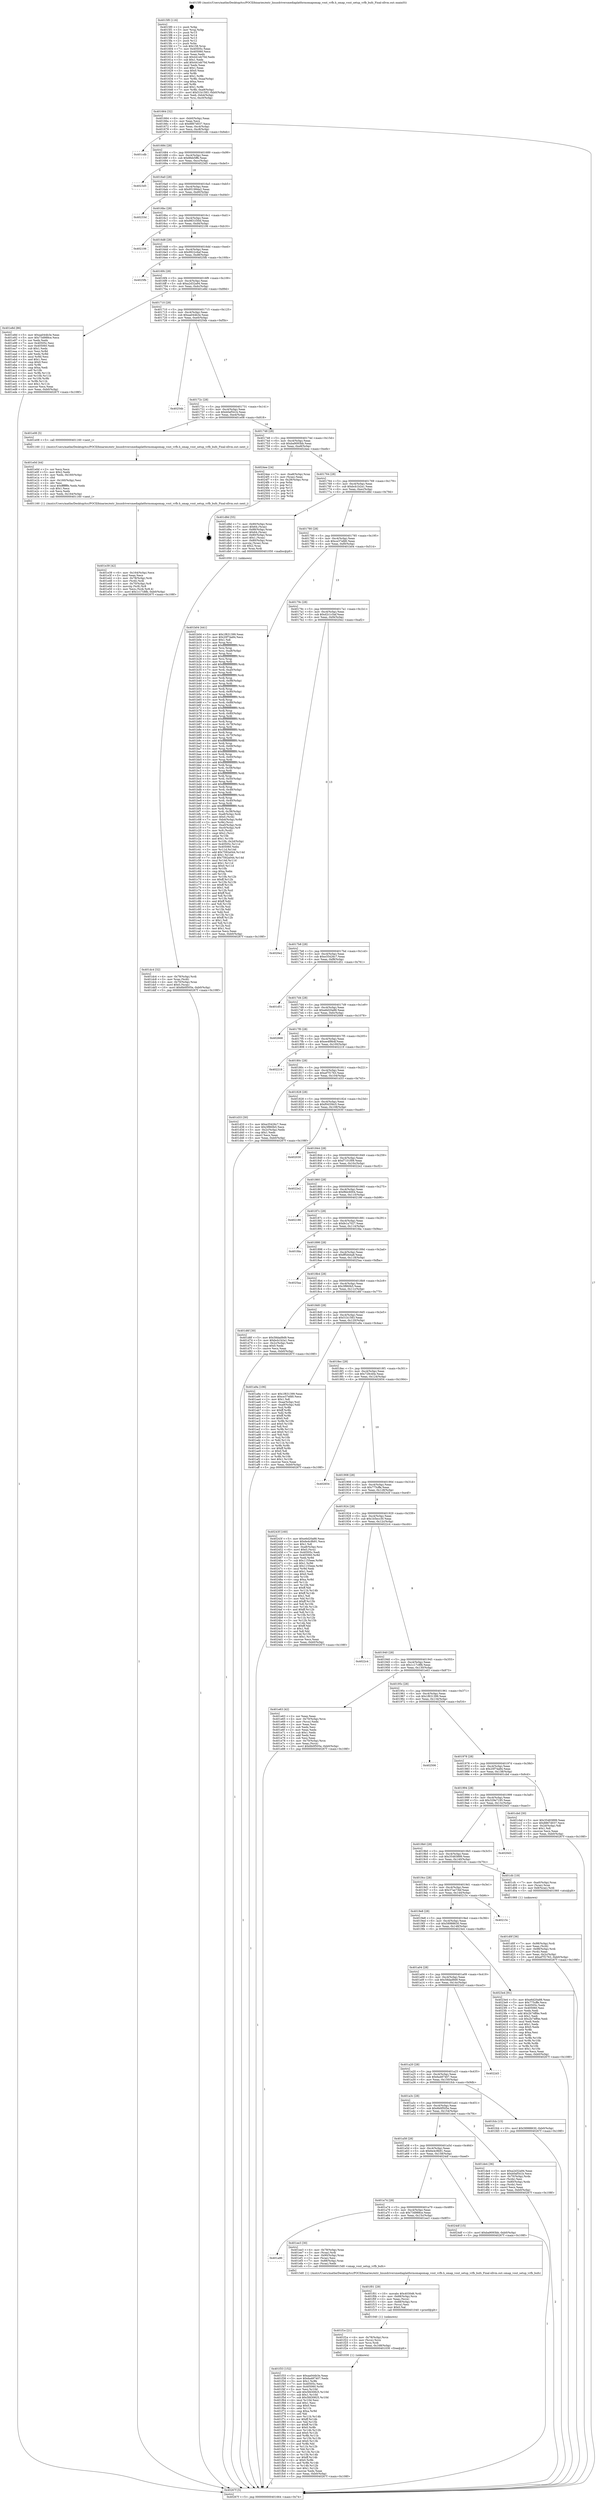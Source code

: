 digraph "0x4015f0" {
  label = "0x4015f0 (/mnt/c/Users/mathe/Desktop/tcc/POCII/binaries/extr_linuxdriversmediaplatformomapomap_vout_vrfb.h_omap_vout_setup_vrfb_bufs_Final-ollvm.out::main(0))"
  labelloc = "t"
  node[shape=record]

  Entry [label="",width=0.3,height=0.3,shape=circle,fillcolor=black,style=filled]
  "0x401664" [label="{
     0x401664 [32]\l
     | [instrs]\l
     &nbsp;&nbsp;0x401664 \<+6\>: mov -0xb0(%rbp),%eax\l
     &nbsp;&nbsp;0x40166a \<+2\>: mov %eax,%ecx\l
     &nbsp;&nbsp;0x40166c \<+6\>: sub $0x8867d037,%ecx\l
     &nbsp;&nbsp;0x401672 \<+6\>: mov %eax,-0xc4(%rbp)\l
     &nbsp;&nbsp;0x401678 \<+6\>: mov %ecx,-0xc8(%rbp)\l
     &nbsp;&nbsp;0x40167e \<+6\>: je 0000000000401cdb \<main+0x6eb\>\l
  }"]
  "0x401cdb" [label="{
     0x401cdb\l
  }", style=dashed]
  "0x401684" [label="{
     0x401684 [28]\l
     | [instrs]\l
     &nbsp;&nbsp;0x401684 \<+5\>: jmp 0000000000401689 \<main+0x99\>\l
     &nbsp;&nbsp;0x401689 \<+6\>: mov -0xc4(%rbp),%eax\l
     &nbsp;&nbsp;0x40168f \<+5\>: sub $0x8feb5ffb,%eax\l
     &nbsp;&nbsp;0x401694 \<+6\>: mov %eax,-0xcc(%rbp)\l
     &nbsp;&nbsp;0x40169a \<+6\>: je 00000000004023d5 \<main+0xde5\>\l
  }"]
  Exit [label="",width=0.3,height=0.3,shape=circle,fillcolor=black,style=filled,peripheries=2]
  "0x4023d5" [label="{
     0x4023d5\l
  }", style=dashed]
  "0x4016a0" [label="{
     0x4016a0 [28]\l
     | [instrs]\l
     &nbsp;&nbsp;0x4016a0 \<+5\>: jmp 00000000004016a5 \<main+0xb5\>\l
     &nbsp;&nbsp;0x4016a5 \<+6\>: mov -0xc4(%rbp),%eax\l
     &nbsp;&nbsp;0x4016ab \<+5\>: sub $0x951994a2,%eax\l
     &nbsp;&nbsp;0x4016b0 \<+6\>: mov %eax,-0xd0(%rbp)\l
     &nbsp;&nbsp;0x4016b6 \<+6\>: je 000000000040233d \<main+0xd4d\>\l
  }"]
  "0x401f33" [label="{
     0x401f33 [152]\l
     | [instrs]\l
     &nbsp;&nbsp;0x401f33 \<+5\>: mov $0xaa044b3e,%eax\l
     &nbsp;&nbsp;0x401f38 \<+5\>: mov $0x6a487407,%edx\l
     &nbsp;&nbsp;0x401f3d \<+3\>: mov $0x1,%r8b\l
     &nbsp;&nbsp;0x401f40 \<+7\>: mov 0x40505c,%esi\l
     &nbsp;&nbsp;0x401f47 \<+8\>: mov 0x405060,%r9d\l
     &nbsp;&nbsp;0x401f4f \<+3\>: mov %esi,%r10d\l
     &nbsp;&nbsp;0x401f52 \<+7\>: add $0x5fd30825,%r10d\l
     &nbsp;&nbsp;0x401f59 \<+4\>: sub $0x1,%r10d\l
     &nbsp;&nbsp;0x401f5d \<+7\>: sub $0x5fd30825,%r10d\l
     &nbsp;&nbsp;0x401f64 \<+4\>: imul %r10d,%esi\l
     &nbsp;&nbsp;0x401f68 \<+3\>: and $0x1,%esi\l
     &nbsp;&nbsp;0x401f6b \<+3\>: cmp $0x0,%esi\l
     &nbsp;&nbsp;0x401f6e \<+4\>: sete %r11b\l
     &nbsp;&nbsp;0x401f72 \<+4\>: cmp $0xa,%r9d\l
     &nbsp;&nbsp;0x401f76 \<+3\>: setl %bl\l
     &nbsp;&nbsp;0x401f79 \<+3\>: mov %r11b,%r14b\l
     &nbsp;&nbsp;0x401f7c \<+4\>: xor $0xff,%r14b\l
     &nbsp;&nbsp;0x401f80 \<+3\>: mov %bl,%r15b\l
     &nbsp;&nbsp;0x401f83 \<+4\>: xor $0xff,%r15b\l
     &nbsp;&nbsp;0x401f87 \<+4\>: xor $0x0,%r8b\l
     &nbsp;&nbsp;0x401f8b \<+3\>: mov %r14b,%r12b\l
     &nbsp;&nbsp;0x401f8e \<+4\>: and $0x0,%r12b\l
     &nbsp;&nbsp;0x401f92 \<+3\>: and %r8b,%r11b\l
     &nbsp;&nbsp;0x401f95 \<+3\>: mov %r15b,%r13b\l
     &nbsp;&nbsp;0x401f98 \<+4\>: and $0x0,%r13b\l
     &nbsp;&nbsp;0x401f9c \<+3\>: and %r8b,%bl\l
     &nbsp;&nbsp;0x401f9f \<+3\>: or %r11b,%r12b\l
     &nbsp;&nbsp;0x401fa2 \<+3\>: or %bl,%r13b\l
     &nbsp;&nbsp;0x401fa5 \<+3\>: xor %r13b,%r12b\l
     &nbsp;&nbsp;0x401fa8 \<+3\>: or %r15b,%r14b\l
     &nbsp;&nbsp;0x401fab \<+4\>: xor $0xff,%r14b\l
     &nbsp;&nbsp;0x401faf \<+4\>: or $0x0,%r8b\l
     &nbsp;&nbsp;0x401fb3 \<+3\>: and %r8b,%r14b\l
     &nbsp;&nbsp;0x401fb6 \<+3\>: or %r14b,%r12b\l
     &nbsp;&nbsp;0x401fb9 \<+4\>: test $0x1,%r12b\l
     &nbsp;&nbsp;0x401fbd \<+3\>: cmovne %edx,%eax\l
     &nbsp;&nbsp;0x401fc0 \<+6\>: mov %eax,-0xb0(%rbp)\l
     &nbsp;&nbsp;0x401fc6 \<+5\>: jmp 000000000040267f \<main+0x108f\>\l
  }"]
  "0x40233d" [label="{
     0x40233d\l
  }", style=dashed]
  "0x4016bc" [label="{
     0x4016bc [28]\l
     | [instrs]\l
     &nbsp;&nbsp;0x4016bc \<+5\>: jmp 00000000004016c1 \<main+0xd1\>\l
     &nbsp;&nbsp;0x4016c1 \<+6\>: mov -0xc4(%rbp),%eax\l
     &nbsp;&nbsp;0x4016c7 \<+5\>: sub $0x9831f30d,%eax\l
     &nbsp;&nbsp;0x4016cc \<+6\>: mov %eax,-0xd4(%rbp)\l
     &nbsp;&nbsp;0x4016d2 \<+6\>: je 0000000000402106 \<main+0xb16\>\l
  }"]
  "0x401f1e" [label="{
     0x401f1e [21]\l
     | [instrs]\l
     &nbsp;&nbsp;0x401f1e \<+4\>: mov -0x78(%rbp),%rcx\l
     &nbsp;&nbsp;0x401f22 \<+3\>: mov (%rcx),%rcx\l
     &nbsp;&nbsp;0x401f25 \<+3\>: mov %rcx,%rdi\l
     &nbsp;&nbsp;0x401f28 \<+6\>: mov %eax,-0x168(%rbp)\l
     &nbsp;&nbsp;0x401f2e \<+5\>: call 0000000000401030 \<free@plt\>\l
     | [calls]\l
     &nbsp;&nbsp;0x401030 \{1\} (unknown)\l
  }"]
  "0x402106" [label="{
     0x402106\l
  }", style=dashed]
  "0x4016d8" [label="{
     0x4016d8 [28]\l
     | [instrs]\l
     &nbsp;&nbsp;0x4016d8 \<+5\>: jmp 00000000004016dd \<main+0xed\>\l
     &nbsp;&nbsp;0x4016dd \<+6\>: mov -0xc4(%rbp),%eax\l
     &nbsp;&nbsp;0x4016e3 \<+5\>: sub $0x9922c6af,%eax\l
     &nbsp;&nbsp;0x4016e8 \<+6\>: mov %eax,-0xd8(%rbp)\l
     &nbsp;&nbsp;0x4016ee \<+6\>: je 00000000004025fb \<main+0x100b\>\l
  }"]
  "0x401f01" [label="{
     0x401f01 [29]\l
     | [instrs]\l
     &nbsp;&nbsp;0x401f01 \<+10\>: movabs $0x4030d6,%rdi\l
     &nbsp;&nbsp;0x401f0b \<+4\>: mov -0x68(%rbp),%rcx\l
     &nbsp;&nbsp;0x401f0f \<+2\>: mov %eax,(%rcx)\l
     &nbsp;&nbsp;0x401f11 \<+4\>: mov -0x68(%rbp),%rcx\l
     &nbsp;&nbsp;0x401f15 \<+2\>: mov (%rcx),%esi\l
     &nbsp;&nbsp;0x401f17 \<+2\>: mov $0x0,%al\l
     &nbsp;&nbsp;0x401f19 \<+5\>: call 0000000000401040 \<printf@plt\>\l
     | [calls]\l
     &nbsp;&nbsp;0x401040 \{1\} (unknown)\l
  }"]
  "0x4025fb" [label="{
     0x4025fb\l
  }", style=dashed]
  "0x4016f4" [label="{
     0x4016f4 [28]\l
     | [instrs]\l
     &nbsp;&nbsp;0x4016f4 \<+5\>: jmp 00000000004016f9 \<main+0x109\>\l
     &nbsp;&nbsp;0x4016f9 \<+6\>: mov -0xc4(%rbp),%eax\l
     &nbsp;&nbsp;0x4016ff \<+5\>: sub $0xa2d32a94,%eax\l
     &nbsp;&nbsp;0x401704 \<+6\>: mov %eax,-0xdc(%rbp)\l
     &nbsp;&nbsp;0x40170a \<+6\>: je 0000000000401e8d \<main+0x89d\>\l
  }"]
  "0x401a90" [label="{
     0x401a90\l
  }", style=dashed]
  "0x401e8d" [label="{
     0x401e8d [86]\l
     | [instrs]\l
     &nbsp;&nbsp;0x401e8d \<+5\>: mov $0xaa044b3e,%eax\l
     &nbsp;&nbsp;0x401e92 \<+5\>: mov $0x73d988ce,%ecx\l
     &nbsp;&nbsp;0x401e97 \<+2\>: xor %edx,%edx\l
     &nbsp;&nbsp;0x401e99 \<+7\>: mov 0x40505c,%esi\l
     &nbsp;&nbsp;0x401ea0 \<+7\>: mov 0x405060,%edi\l
     &nbsp;&nbsp;0x401ea7 \<+3\>: sub $0x1,%edx\l
     &nbsp;&nbsp;0x401eaa \<+3\>: mov %esi,%r8d\l
     &nbsp;&nbsp;0x401ead \<+3\>: add %edx,%r8d\l
     &nbsp;&nbsp;0x401eb0 \<+4\>: imul %r8d,%esi\l
     &nbsp;&nbsp;0x401eb4 \<+3\>: and $0x1,%esi\l
     &nbsp;&nbsp;0x401eb7 \<+3\>: cmp $0x0,%esi\l
     &nbsp;&nbsp;0x401eba \<+4\>: sete %r9b\l
     &nbsp;&nbsp;0x401ebe \<+3\>: cmp $0xa,%edi\l
     &nbsp;&nbsp;0x401ec1 \<+4\>: setl %r10b\l
     &nbsp;&nbsp;0x401ec5 \<+3\>: mov %r9b,%r11b\l
     &nbsp;&nbsp;0x401ec8 \<+3\>: and %r10b,%r11b\l
     &nbsp;&nbsp;0x401ecb \<+3\>: xor %r10b,%r9b\l
     &nbsp;&nbsp;0x401ece \<+3\>: or %r9b,%r11b\l
     &nbsp;&nbsp;0x401ed1 \<+4\>: test $0x1,%r11b\l
     &nbsp;&nbsp;0x401ed5 \<+3\>: cmovne %ecx,%eax\l
     &nbsp;&nbsp;0x401ed8 \<+6\>: mov %eax,-0xb0(%rbp)\l
     &nbsp;&nbsp;0x401ede \<+5\>: jmp 000000000040267f \<main+0x108f\>\l
  }"]
  "0x401710" [label="{
     0x401710 [28]\l
     | [instrs]\l
     &nbsp;&nbsp;0x401710 \<+5\>: jmp 0000000000401715 \<main+0x125\>\l
     &nbsp;&nbsp;0x401715 \<+6\>: mov -0xc4(%rbp),%eax\l
     &nbsp;&nbsp;0x40171b \<+5\>: sub $0xaa044b3e,%eax\l
     &nbsp;&nbsp;0x401720 \<+6\>: mov %eax,-0xe0(%rbp)\l
     &nbsp;&nbsp;0x401726 \<+6\>: je 000000000040254b \<main+0xf5b\>\l
  }"]
  "0x401ee3" [label="{
     0x401ee3 [30]\l
     | [instrs]\l
     &nbsp;&nbsp;0x401ee3 \<+4\>: mov -0x78(%rbp),%rax\l
     &nbsp;&nbsp;0x401ee7 \<+3\>: mov (%rax),%rdi\l
     &nbsp;&nbsp;0x401eea \<+7\>: mov -0x90(%rbp),%rax\l
     &nbsp;&nbsp;0x401ef1 \<+2\>: mov (%rax),%esi\l
     &nbsp;&nbsp;0x401ef3 \<+7\>: mov -0x88(%rbp),%rax\l
     &nbsp;&nbsp;0x401efa \<+2\>: mov (%rax),%edx\l
     &nbsp;&nbsp;0x401efc \<+5\>: call 00000000004015d0 \<omap_vout_setup_vrfb_bufs\>\l
     | [calls]\l
     &nbsp;&nbsp;0x4015d0 \{1\} (/mnt/c/Users/mathe/Desktop/tcc/POCII/binaries/extr_linuxdriversmediaplatformomapomap_vout_vrfb.h_omap_vout_setup_vrfb_bufs_Final-ollvm.out::omap_vout_setup_vrfb_bufs)\l
  }"]
  "0x40254b" [label="{
     0x40254b\l
  }", style=dashed]
  "0x40172c" [label="{
     0x40172c [28]\l
     | [instrs]\l
     &nbsp;&nbsp;0x40172c \<+5\>: jmp 0000000000401731 \<main+0x141\>\l
     &nbsp;&nbsp;0x401731 \<+6\>: mov -0xc4(%rbp),%eax\l
     &nbsp;&nbsp;0x401737 \<+5\>: sub $0xb0af541b,%eax\l
     &nbsp;&nbsp;0x40173c \<+6\>: mov %eax,-0xe4(%rbp)\l
     &nbsp;&nbsp;0x401742 \<+6\>: je 0000000000401e08 \<main+0x818\>\l
  }"]
  "0x401a74" [label="{
     0x401a74 [28]\l
     | [instrs]\l
     &nbsp;&nbsp;0x401a74 \<+5\>: jmp 0000000000401a79 \<main+0x489\>\l
     &nbsp;&nbsp;0x401a79 \<+6\>: mov -0xc4(%rbp),%eax\l
     &nbsp;&nbsp;0x401a7f \<+5\>: sub $0x73d988ce,%eax\l
     &nbsp;&nbsp;0x401a84 \<+6\>: mov %eax,-0x15c(%rbp)\l
     &nbsp;&nbsp;0x401a8a \<+6\>: je 0000000000401ee3 \<main+0x8f3\>\l
  }"]
  "0x401e08" [label="{
     0x401e08 [5]\l
     | [instrs]\l
     &nbsp;&nbsp;0x401e08 \<+5\>: call 0000000000401160 \<next_i\>\l
     | [calls]\l
     &nbsp;&nbsp;0x401160 \{1\} (/mnt/c/Users/mathe/Desktop/tcc/POCII/binaries/extr_linuxdriversmediaplatformomapomap_vout_vrfb.h_omap_vout_setup_vrfb_bufs_Final-ollvm.out::next_i)\l
  }"]
  "0x401748" [label="{
     0x401748 [28]\l
     | [instrs]\l
     &nbsp;&nbsp;0x401748 \<+5\>: jmp 000000000040174d \<main+0x15d\>\l
     &nbsp;&nbsp;0x40174d \<+6\>: mov -0xc4(%rbp),%eax\l
     &nbsp;&nbsp;0x401753 \<+5\>: sub $0xba9093bb,%eax\l
     &nbsp;&nbsp;0x401758 \<+6\>: mov %eax,-0xe8(%rbp)\l
     &nbsp;&nbsp;0x40175e \<+6\>: je 00000000004024ee \<main+0xefe\>\l
  }"]
  "0x4024df" [label="{
     0x4024df [15]\l
     | [instrs]\l
     &nbsp;&nbsp;0x4024df \<+10\>: movl $0xba9093bb,-0xb0(%rbp)\l
     &nbsp;&nbsp;0x4024e9 \<+5\>: jmp 000000000040267f \<main+0x108f\>\l
  }"]
  "0x4024ee" [label="{
     0x4024ee [24]\l
     | [instrs]\l
     &nbsp;&nbsp;0x4024ee \<+7\>: mov -0xa8(%rbp),%rax\l
     &nbsp;&nbsp;0x4024f5 \<+2\>: mov (%rax),%eax\l
     &nbsp;&nbsp;0x4024f7 \<+4\>: lea -0x28(%rbp),%rsp\l
     &nbsp;&nbsp;0x4024fb \<+1\>: pop %rbx\l
     &nbsp;&nbsp;0x4024fc \<+2\>: pop %r12\l
     &nbsp;&nbsp;0x4024fe \<+2\>: pop %r13\l
     &nbsp;&nbsp;0x402500 \<+2\>: pop %r14\l
     &nbsp;&nbsp;0x402502 \<+2\>: pop %r15\l
     &nbsp;&nbsp;0x402504 \<+1\>: pop %rbp\l
     &nbsp;&nbsp;0x402505 \<+1\>: ret\l
  }"]
  "0x401764" [label="{
     0x401764 [28]\l
     | [instrs]\l
     &nbsp;&nbsp;0x401764 \<+5\>: jmp 0000000000401769 \<main+0x179\>\l
     &nbsp;&nbsp;0x401769 \<+6\>: mov -0xc4(%rbp),%eax\l
     &nbsp;&nbsp;0x40176f \<+5\>: sub $0xbcb1b2a1,%eax\l
     &nbsp;&nbsp;0x401774 \<+6\>: mov %eax,-0xec(%rbp)\l
     &nbsp;&nbsp;0x40177a \<+6\>: je 0000000000401d8d \<main+0x79d\>\l
  }"]
  "0x401e39" [label="{
     0x401e39 [42]\l
     | [instrs]\l
     &nbsp;&nbsp;0x401e39 \<+6\>: mov -0x164(%rbp),%ecx\l
     &nbsp;&nbsp;0x401e3f \<+3\>: imul %eax,%ecx\l
     &nbsp;&nbsp;0x401e42 \<+4\>: mov -0x78(%rbp),%rdi\l
     &nbsp;&nbsp;0x401e46 \<+3\>: mov (%rdi),%rdi\l
     &nbsp;&nbsp;0x401e49 \<+4\>: mov -0x70(%rbp),%r8\l
     &nbsp;&nbsp;0x401e4d \<+3\>: movslq (%r8),%r8\l
     &nbsp;&nbsp;0x401e50 \<+4\>: mov %ecx,(%rdi,%r8,4)\l
     &nbsp;&nbsp;0x401e54 \<+10\>: movl $0x1c17c8fb,-0xb0(%rbp)\l
     &nbsp;&nbsp;0x401e5e \<+5\>: jmp 000000000040267f \<main+0x108f\>\l
  }"]
  "0x401d8d" [label="{
     0x401d8d [55]\l
     | [instrs]\l
     &nbsp;&nbsp;0x401d8d \<+7\>: mov -0x90(%rbp),%rax\l
     &nbsp;&nbsp;0x401d94 \<+6\>: movl $0x64,(%rax)\l
     &nbsp;&nbsp;0x401d9a \<+7\>: mov -0x88(%rbp),%rax\l
     &nbsp;&nbsp;0x401da1 \<+6\>: movl $0x64,(%rax)\l
     &nbsp;&nbsp;0x401da7 \<+4\>: mov -0x80(%rbp),%rax\l
     &nbsp;&nbsp;0x401dab \<+6\>: movl $0x1,(%rax)\l
     &nbsp;&nbsp;0x401db1 \<+4\>: mov -0x80(%rbp),%rax\l
     &nbsp;&nbsp;0x401db5 \<+3\>: movslq (%rax),%rax\l
     &nbsp;&nbsp;0x401db8 \<+4\>: shl $0x2,%rax\l
     &nbsp;&nbsp;0x401dbc \<+3\>: mov %rax,%rdi\l
     &nbsp;&nbsp;0x401dbf \<+5\>: call 0000000000401050 \<malloc@plt\>\l
     | [calls]\l
     &nbsp;&nbsp;0x401050 \{1\} (unknown)\l
  }"]
  "0x401780" [label="{
     0x401780 [28]\l
     | [instrs]\l
     &nbsp;&nbsp;0x401780 \<+5\>: jmp 0000000000401785 \<main+0x195\>\l
     &nbsp;&nbsp;0x401785 \<+6\>: mov -0xc4(%rbp),%eax\l
     &nbsp;&nbsp;0x40178b \<+5\>: sub $0xce37efd0,%eax\l
     &nbsp;&nbsp;0x401790 \<+6\>: mov %eax,-0xf0(%rbp)\l
     &nbsp;&nbsp;0x401796 \<+6\>: je 0000000000401b04 \<main+0x514\>\l
  }"]
  "0x401e0d" [label="{
     0x401e0d [44]\l
     | [instrs]\l
     &nbsp;&nbsp;0x401e0d \<+2\>: xor %ecx,%ecx\l
     &nbsp;&nbsp;0x401e0f \<+5\>: mov $0x2,%edx\l
     &nbsp;&nbsp;0x401e14 \<+6\>: mov %edx,-0x160(%rbp)\l
     &nbsp;&nbsp;0x401e1a \<+1\>: cltd\l
     &nbsp;&nbsp;0x401e1b \<+6\>: mov -0x160(%rbp),%esi\l
     &nbsp;&nbsp;0x401e21 \<+2\>: idiv %esi\l
     &nbsp;&nbsp;0x401e23 \<+6\>: imul $0xfffffffe,%edx,%edx\l
     &nbsp;&nbsp;0x401e29 \<+3\>: sub $0x1,%ecx\l
     &nbsp;&nbsp;0x401e2c \<+2\>: sub %ecx,%edx\l
     &nbsp;&nbsp;0x401e2e \<+6\>: mov %edx,-0x164(%rbp)\l
     &nbsp;&nbsp;0x401e34 \<+5\>: call 0000000000401160 \<next_i\>\l
     | [calls]\l
     &nbsp;&nbsp;0x401160 \{1\} (/mnt/c/Users/mathe/Desktop/tcc/POCII/binaries/extr_linuxdriversmediaplatformomapomap_vout_vrfb.h_omap_vout_setup_vrfb_bufs_Final-ollvm.out::next_i)\l
  }"]
  "0x401b04" [label="{
     0x401b04 [441]\l
     | [instrs]\l
     &nbsp;&nbsp;0x401b04 \<+5\>: mov $0x1f631399,%eax\l
     &nbsp;&nbsp;0x401b09 \<+5\>: mov $0x20f74a84,%ecx\l
     &nbsp;&nbsp;0x401b0e \<+2\>: mov $0x1,%dl\l
     &nbsp;&nbsp;0x401b10 \<+3\>: mov %rsp,%rsi\l
     &nbsp;&nbsp;0x401b13 \<+4\>: add $0xfffffffffffffff0,%rsi\l
     &nbsp;&nbsp;0x401b17 \<+3\>: mov %rsi,%rsp\l
     &nbsp;&nbsp;0x401b1a \<+7\>: mov %rsi,-0xa8(%rbp)\l
     &nbsp;&nbsp;0x401b21 \<+3\>: mov %rsp,%rsi\l
     &nbsp;&nbsp;0x401b24 \<+4\>: add $0xfffffffffffffff0,%rsi\l
     &nbsp;&nbsp;0x401b28 \<+3\>: mov %rsi,%rsp\l
     &nbsp;&nbsp;0x401b2b \<+3\>: mov %rsp,%rdi\l
     &nbsp;&nbsp;0x401b2e \<+4\>: add $0xfffffffffffffff0,%rdi\l
     &nbsp;&nbsp;0x401b32 \<+3\>: mov %rdi,%rsp\l
     &nbsp;&nbsp;0x401b35 \<+7\>: mov %rdi,-0xa0(%rbp)\l
     &nbsp;&nbsp;0x401b3c \<+3\>: mov %rsp,%rdi\l
     &nbsp;&nbsp;0x401b3f \<+4\>: add $0xfffffffffffffff0,%rdi\l
     &nbsp;&nbsp;0x401b43 \<+3\>: mov %rdi,%rsp\l
     &nbsp;&nbsp;0x401b46 \<+7\>: mov %rdi,-0x98(%rbp)\l
     &nbsp;&nbsp;0x401b4d \<+3\>: mov %rsp,%rdi\l
     &nbsp;&nbsp;0x401b50 \<+4\>: add $0xfffffffffffffff0,%rdi\l
     &nbsp;&nbsp;0x401b54 \<+3\>: mov %rdi,%rsp\l
     &nbsp;&nbsp;0x401b57 \<+7\>: mov %rdi,-0x90(%rbp)\l
     &nbsp;&nbsp;0x401b5e \<+3\>: mov %rsp,%rdi\l
     &nbsp;&nbsp;0x401b61 \<+4\>: add $0xfffffffffffffff0,%rdi\l
     &nbsp;&nbsp;0x401b65 \<+3\>: mov %rdi,%rsp\l
     &nbsp;&nbsp;0x401b68 \<+7\>: mov %rdi,-0x88(%rbp)\l
     &nbsp;&nbsp;0x401b6f \<+3\>: mov %rsp,%rdi\l
     &nbsp;&nbsp;0x401b72 \<+4\>: add $0xfffffffffffffff0,%rdi\l
     &nbsp;&nbsp;0x401b76 \<+3\>: mov %rdi,%rsp\l
     &nbsp;&nbsp;0x401b79 \<+4\>: mov %rdi,-0x80(%rbp)\l
     &nbsp;&nbsp;0x401b7d \<+3\>: mov %rsp,%rdi\l
     &nbsp;&nbsp;0x401b80 \<+4\>: add $0xfffffffffffffff0,%rdi\l
     &nbsp;&nbsp;0x401b84 \<+3\>: mov %rdi,%rsp\l
     &nbsp;&nbsp;0x401b87 \<+4\>: mov %rdi,-0x78(%rbp)\l
     &nbsp;&nbsp;0x401b8b \<+3\>: mov %rsp,%rdi\l
     &nbsp;&nbsp;0x401b8e \<+4\>: add $0xfffffffffffffff0,%rdi\l
     &nbsp;&nbsp;0x401b92 \<+3\>: mov %rdi,%rsp\l
     &nbsp;&nbsp;0x401b95 \<+4\>: mov %rdi,-0x70(%rbp)\l
     &nbsp;&nbsp;0x401b99 \<+3\>: mov %rsp,%rdi\l
     &nbsp;&nbsp;0x401b9c \<+4\>: add $0xfffffffffffffff0,%rdi\l
     &nbsp;&nbsp;0x401ba0 \<+3\>: mov %rdi,%rsp\l
     &nbsp;&nbsp;0x401ba3 \<+4\>: mov %rdi,-0x68(%rbp)\l
     &nbsp;&nbsp;0x401ba7 \<+3\>: mov %rsp,%rdi\l
     &nbsp;&nbsp;0x401baa \<+4\>: add $0xfffffffffffffff0,%rdi\l
     &nbsp;&nbsp;0x401bae \<+3\>: mov %rdi,%rsp\l
     &nbsp;&nbsp;0x401bb1 \<+4\>: mov %rdi,-0x60(%rbp)\l
     &nbsp;&nbsp;0x401bb5 \<+3\>: mov %rsp,%rdi\l
     &nbsp;&nbsp;0x401bb8 \<+4\>: add $0xfffffffffffffff0,%rdi\l
     &nbsp;&nbsp;0x401bbc \<+3\>: mov %rdi,%rsp\l
     &nbsp;&nbsp;0x401bbf \<+4\>: mov %rdi,-0x58(%rbp)\l
     &nbsp;&nbsp;0x401bc3 \<+3\>: mov %rsp,%rdi\l
     &nbsp;&nbsp;0x401bc6 \<+4\>: add $0xfffffffffffffff0,%rdi\l
     &nbsp;&nbsp;0x401bca \<+3\>: mov %rdi,%rsp\l
     &nbsp;&nbsp;0x401bcd \<+4\>: mov %rdi,-0x50(%rbp)\l
     &nbsp;&nbsp;0x401bd1 \<+3\>: mov %rsp,%rdi\l
     &nbsp;&nbsp;0x401bd4 \<+4\>: add $0xfffffffffffffff0,%rdi\l
     &nbsp;&nbsp;0x401bd8 \<+3\>: mov %rdi,%rsp\l
     &nbsp;&nbsp;0x401bdb \<+4\>: mov %rdi,-0x48(%rbp)\l
     &nbsp;&nbsp;0x401bdf \<+3\>: mov %rsp,%rdi\l
     &nbsp;&nbsp;0x401be2 \<+4\>: add $0xfffffffffffffff0,%rdi\l
     &nbsp;&nbsp;0x401be6 \<+3\>: mov %rdi,%rsp\l
     &nbsp;&nbsp;0x401be9 \<+4\>: mov %rdi,-0x40(%rbp)\l
     &nbsp;&nbsp;0x401bed \<+3\>: mov %rsp,%rdi\l
     &nbsp;&nbsp;0x401bf0 \<+4\>: add $0xfffffffffffffff0,%rdi\l
     &nbsp;&nbsp;0x401bf4 \<+3\>: mov %rdi,%rsp\l
     &nbsp;&nbsp;0x401bf7 \<+4\>: mov %rdi,-0x38(%rbp)\l
     &nbsp;&nbsp;0x401bfb \<+7\>: mov -0xa8(%rbp),%rdi\l
     &nbsp;&nbsp;0x401c02 \<+6\>: movl $0x0,(%rdi)\l
     &nbsp;&nbsp;0x401c08 \<+7\>: mov -0xb4(%rbp),%r8d\l
     &nbsp;&nbsp;0x401c0f \<+3\>: mov %r8d,(%rsi)\l
     &nbsp;&nbsp;0x401c12 \<+7\>: mov -0xa0(%rbp),%rdi\l
     &nbsp;&nbsp;0x401c19 \<+7\>: mov -0xc0(%rbp),%r9\l
     &nbsp;&nbsp;0x401c20 \<+3\>: mov %r9,(%rdi)\l
     &nbsp;&nbsp;0x401c23 \<+3\>: cmpl $0x2,(%rsi)\l
     &nbsp;&nbsp;0x401c26 \<+4\>: setne %r10b\l
     &nbsp;&nbsp;0x401c2a \<+4\>: and $0x1,%r10b\l
     &nbsp;&nbsp;0x401c2e \<+4\>: mov %r10b,-0x2d(%rbp)\l
     &nbsp;&nbsp;0x401c32 \<+8\>: mov 0x40505c,%r11d\l
     &nbsp;&nbsp;0x401c3a \<+7\>: mov 0x405060,%ebx\l
     &nbsp;&nbsp;0x401c41 \<+3\>: mov %r11d,%r14d\l
     &nbsp;&nbsp;0x401c44 \<+7\>: add $0x7592a044,%r14d\l
     &nbsp;&nbsp;0x401c4b \<+4\>: sub $0x1,%r14d\l
     &nbsp;&nbsp;0x401c4f \<+7\>: sub $0x7592a044,%r14d\l
     &nbsp;&nbsp;0x401c56 \<+4\>: imul %r14d,%r11d\l
     &nbsp;&nbsp;0x401c5a \<+4\>: and $0x1,%r11d\l
     &nbsp;&nbsp;0x401c5e \<+4\>: cmp $0x0,%r11d\l
     &nbsp;&nbsp;0x401c62 \<+4\>: sete %r10b\l
     &nbsp;&nbsp;0x401c66 \<+3\>: cmp $0xa,%ebx\l
     &nbsp;&nbsp;0x401c69 \<+4\>: setl %r15b\l
     &nbsp;&nbsp;0x401c6d \<+3\>: mov %r10b,%r12b\l
     &nbsp;&nbsp;0x401c70 \<+4\>: xor $0xff,%r12b\l
     &nbsp;&nbsp;0x401c74 \<+3\>: mov %r15b,%r13b\l
     &nbsp;&nbsp;0x401c77 \<+4\>: xor $0xff,%r13b\l
     &nbsp;&nbsp;0x401c7b \<+3\>: xor $0x1,%dl\l
     &nbsp;&nbsp;0x401c7e \<+3\>: mov %r12b,%sil\l
     &nbsp;&nbsp;0x401c81 \<+4\>: and $0xff,%sil\l
     &nbsp;&nbsp;0x401c85 \<+3\>: and %dl,%r10b\l
     &nbsp;&nbsp;0x401c88 \<+3\>: mov %r13b,%dil\l
     &nbsp;&nbsp;0x401c8b \<+4\>: and $0xff,%dil\l
     &nbsp;&nbsp;0x401c8f \<+3\>: and %dl,%r15b\l
     &nbsp;&nbsp;0x401c92 \<+3\>: or %r10b,%sil\l
     &nbsp;&nbsp;0x401c95 \<+3\>: or %r15b,%dil\l
     &nbsp;&nbsp;0x401c98 \<+3\>: xor %dil,%sil\l
     &nbsp;&nbsp;0x401c9b \<+3\>: or %r13b,%r12b\l
     &nbsp;&nbsp;0x401c9e \<+4\>: xor $0xff,%r12b\l
     &nbsp;&nbsp;0x401ca2 \<+3\>: or $0x1,%dl\l
     &nbsp;&nbsp;0x401ca5 \<+3\>: and %dl,%r12b\l
     &nbsp;&nbsp;0x401ca8 \<+3\>: or %r12b,%sil\l
     &nbsp;&nbsp;0x401cab \<+4\>: test $0x1,%sil\l
     &nbsp;&nbsp;0x401caf \<+3\>: cmovne %ecx,%eax\l
     &nbsp;&nbsp;0x401cb2 \<+6\>: mov %eax,-0xb0(%rbp)\l
     &nbsp;&nbsp;0x401cb8 \<+5\>: jmp 000000000040267f \<main+0x108f\>\l
  }"]
  "0x40179c" [label="{
     0x40179c [28]\l
     | [instrs]\l
     &nbsp;&nbsp;0x40179c \<+5\>: jmp 00000000004017a1 \<main+0x1b1\>\l
     &nbsp;&nbsp;0x4017a1 \<+6\>: mov -0xc4(%rbp),%eax\l
     &nbsp;&nbsp;0x4017a7 \<+5\>: sub $0xd2c1c5af,%eax\l
     &nbsp;&nbsp;0x4017ac \<+6\>: mov %eax,-0xf4(%rbp)\l
     &nbsp;&nbsp;0x4017b2 \<+6\>: je 00000000004020e2 \<main+0xaf2\>\l
  }"]
  "0x401a58" [label="{
     0x401a58 [28]\l
     | [instrs]\l
     &nbsp;&nbsp;0x401a58 \<+5\>: jmp 0000000000401a5d \<main+0x46d\>\l
     &nbsp;&nbsp;0x401a5d \<+6\>: mov -0xc4(%rbp),%eax\l
     &nbsp;&nbsp;0x401a63 \<+5\>: sub $0x6e4c9b91,%eax\l
     &nbsp;&nbsp;0x401a68 \<+6\>: mov %eax,-0x158(%rbp)\l
     &nbsp;&nbsp;0x401a6e \<+6\>: je 00000000004024df \<main+0xeef\>\l
  }"]
  "0x4020e2" [label="{
     0x4020e2\l
  }", style=dashed]
  "0x4017b8" [label="{
     0x4017b8 [28]\l
     | [instrs]\l
     &nbsp;&nbsp;0x4017b8 \<+5\>: jmp 00000000004017bd \<main+0x1cd\>\l
     &nbsp;&nbsp;0x4017bd \<+6\>: mov -0xc4(%rbp),%eax\l
     &nbsp;&nbsp;0x4017c3 \<+5\>: sub $0xe35426c7,%eax\l
     &nbsp;&nbsp;0x4017c8 \<+6\>: mov %eax,-0xf8(%rbp)\l
     &nbsp;&nbsp;0x4017ce \<+6\>: je 0000000000401d51 \<main+0x761\>\l
  }"]
  "0x401de4" [label="{
     0x401de4 [36]\l
     | [instrs]\l
     &nbsp;&nbsp;0x401de4 \<+5\>: mov $0xa2d32a94,%eax\l
     &nbsp;&nbsp;0x401de9 \<+5\>: mov $0xb0af541b,%ecx\l
     &nbsp;&nbsp;0x401dee \<+4\>: mov -0x70(%rbp),%rdx\l
     &nbsp;&nbsp;0x401df2 \<+2\>: mov (%rdx),%esi\l
     &nbsp;&nbsp;0x401df4 \<+4\>: mov -0x80(%rbp),%rdx\l
     &nbsp;&nbsp;0x401df8 \<+2\>: cmp (%rdx),%esi\l
     &nbsp;&nbsp;0x401dfa \<+3\>: cmovl %ecx,%eax\l
     &nbsp;&nbsp;0x401dfd \<+6\>: mov %eax,-0xb0(%rbp)\l
     &nbsp;&nbsp;0x401e03 \<+5\>: jmp 000000000040267f \<main+0x108f\>\l
  }"]
  "0x401d51" [label="{
     0x401d51\l
  }", style=dashed]
  "0x4017d4" [label="{
     0x4017d4 [28]\l
     | [instrs]\l
     &nbsp;&nbsp;0x4017d4 \<+5\>: jmp 00000000004017d9 \<main+0x1e9\>\l
     &nbsp;&nbsp;0x4017d9 \<+6\>: mov -0xc4(%rbp),%eax\l
     &nbsp;&nbsp;0x4017df \<+5\>: sub $0xe6d20a88,%eax\l
     &nbsp;&nbsp;0x4017e4 \<+6\>: mov %eax,-0xfc(%rbp)\l
     &nbsp;&nbsp;0x4017ea \<+6\>: je 0000000000402668 \<main+0x1078\>\l
  }"]
  "0x401a3c" [label="{
     0x401a3c [28]\l
     | [instrs]\l
     &nbsp;&nbsp;0x401a3c \<+5\>: jmp 0000000000401a41 \<main+0x451\>\l
     &nbsp;&nbsp;0x401a41 \<+6\>: mov -0xc4(%rbp),%eax\l
     &nbsp;&nbsp;0x401a47 \<+5\>: sub $0x6b0f505e,%eax\l
     &nbsp;&nbsp;0x401a4c \<+6\>: mov %eax,-0x154(%rbp)\l
     &nbsp;&nbsp;0x401a52 \<+6\>: je 0000000000401de4 \<main+0x7f4\>\l
  }"]
  "0x402668" [label="{
     0x402668\l
  }", style=dashed]
  "0x4017f0" [label="{
     0x4017f0 [28]\l
     | [instrs]\l
     &nbsp;&nbsp;0x4017f0 \<+5\>: jmp 00000000004017f5 \<main+0x205\>\l
     &nbsp;&nbsp;0x4017f5 \<+6\>: mov -0xc4(%rbp),%eax\l
     &nbsp;&nbsp;0x4017fb \<+5\>: sub $0xee4f9b4f,%eax\l
     &nbsp;&nbsp;0x401800 \<+6\>: mov %eax,-0x100(%rbp)\l
     &nbsp;&nbsp;0x401806 \<+6\>: je 0000000000402219 \<main+0xc29\>\l
  }"]
  "0x401fcb" [label="{
     0x401fcb [15]\l
     | [instrs]\l
     &nbsp;&nbsp;0x401fcb \<+10\>: movl $0x58988630,-0xb0(%rbp)\l
     &nbsp;&nbsp;0x401fd5 \<+5\>: jmp 000000000040267f \<main+0x108f\>\l
  }"]
  "0x402219" [label="{
     0x402219\l
  }", style=dashed]
  "0x40180c" [label="{
     0x40180c [28]\l
     | [instrs]\l
     &nbsp;&nbsp;0x40180c \<+5\>: jmp 0000000000401811 \<main+0x221\>\l
     &nbsp;&nbsp;0x401811 \<+6\>: mov -0xc4(%rbp),%eax\l
     &nbsp;&nbsp;0x401817 \<+5\>: sub $0xef7f1763,%eax\l
     &nbsp;&nbsp;0x40181c \<+6\>: mov %eax,-0x104(%rbp)\l
     &nbsp;&nbsp;0x401822 \<+6\>: je 0000000000401d33 \<main+0x743\>\l
  }"]
  "0x401a20" [label="{
     0x401a20 [28]\l
     | [instrs]\l
     &nbsp;&nbsp;0x401a20 \<+5\>: jmp 0000000000401a25 \<main+0x435\>\l
     &nbsp;&nbsp;0x401a25 \<+6\>: mov -0xc4(%rbp),%eax\l
     &nbsp;&nbsp;0x401a2b \<+5\>: sub $0x6a487407,%eax\l
     &nbsp;&nbsp;0x401a30 \<+6\>: mov %eax,-0x150(%rbp)\l
     &nbsp;&nbsp;0x401a36 \<+6\>: je 0000000000401fcb \<main+0x9db\>\l
  }"]
  "0x401d33" [label="{
     0x401d33 [30]\l
     | [instrs]\l
     &nbsp;&nbsp;0x401d33 \<+5\>: mov $0xe35426c7,%eax\l
     &nbsp;&nbsp;0x401d38 \<+5\>: mov $0x3f860b5,%ecx\l
     &nbsp;&nbsp;0x401d3d \<+3\>: mov -0x2c(%rbp),%edx\l
     &nbsp;&nbsp;0x401d40 \<+3\>: cmp $0x1,%edx\l
     &nbsp;&nbsp;0x401d43 \<+3\>: cmovl %ecx,%eax\l
     &nbsp;&nbsp;0x401d46 \<+6\>: mov %eax,-0xb0(%rbp)\l
     &nbsp;&nbsp;0x401d4c \<+5\>: jmp 000000000040267f \<main+0x108f\>\l
  }"]
  "0x401828" [label="{
     0x401828 [28]\l
     | [instrs]\l
     &nbsp;&nbsp;0x401828 \<+5\>: jmp 000000000040182d \<main+0x23d\>\l
     &nbsp;&nbsp;0x40182d \<+6\>: mov -0xc4(%rbp),%eax\l
     &nbsp;&nbsp;0x401833 \<+5\>: sub $0xf04356c5,%eax\l
     &nbsp;&nbsp;0x401838 \<+6\>: mov %eax,-0x108(%rbp)\l
     &nbsp;&nbsp;0x40183e \<+6\>: je 0000000000402030 \<main+0xa40\>\l
  }"]
  "0x4022d3" [label="{
     0x4022d3\l
  }", style=dashed]
  "0x402030" [label="{
     0x402030\l
  }", style=dashed]
  "0x401844" [label="{
     0x401844 [28]\l
     | [instrs]\l
     &nbsp;&nbsp;0x401844 \<+5\>: jmp 0000000000401849 \<main+0x259\>\l
     &nbsp;&nbsp;0x401849 \<+6\>: mov -0xc4(%rbp),%eax\l
     &nbsp;&nbsp;0x40184f \<+5\>: sub $0xf7101f09,%eax\l
     &nbsp;&nbsp;0x401854 \<+6\>: mov %eax,-0x10c(%rbp)\l
     &nbsp;&nbsp;0x40185a \<+6\>: je 00000000004022e2 \<main+0xcf2\>\l
  }"]
  "0x401a04" [label="{
     0x401a04 [28]\l
     | [instrs]\l
     &nbsp;&nbsp;0x401a04 \<+5\>: jmp 0000000000401a09 \<main+0x419\>\l
     &nbsp;&nbsp;0x401a09 \<+6\>: mov -0xc4(%rbp),%eax\l
     &nbsp;&nbsp;0x401a0f \<+5\>: sub $0x58dad9d9,%eax\l
     &nbsp;&nbsp;0x401a14 \<+6\>: mov %eax,-0x14c(%rbp)\l
     &nbsp;&nbsp;0x401a1a \<+6\>: je 00000000004022d3 \<main+0xce3\>\l
  }"]
  "0x4022e2" [label="{
     0x4022e2\l
  }", style=dashed]
  "0x401860" [label="{
     0x401860 [28]\l
     | [instrs]\l
     &nbsp;&nbsp;0x401860 \<+5\>: jmp 0000000000401865 \<main+0x275\>\l
     &nbsp;&nbsp;0x401865 \<+6\>: mov -0xc4(%rbp),%eax\l
     &nbsp;&nbsp;0x40186b \<+5\>: sub $0xf8dc6004,%eax\l
     &nbsp;&nbsp;0x401870 \<+6\>: mov %eax,-0x110(%rbp)\l
     &nbsp;&nbsp;0x401876 \<+6\>: je 0000000000402186 \<main+0xb96\>\l
  }"]
  "0x4023e4" [label="{
     0x4023e4 [91]\l
     | [instrs]\l
     &nbsp;&nbsp;0x4023e4 \<+5\>: mov $0xe6d20a88,%eax\l
     &nbsp;&nbsp;0x4023e9 \<+5\>: mov $0x775cffe,%ecx\l
     &nbsp;&nbsp;0x4023ee \<+7\>: mov 0x40505c,%edx\l
     &nbsp;&nbsp;0x4023f5 \<+7\>: mov 0x405060,%esi\l
     &nbsp;&nbsp;0x4023fc \<+2\>: mov %edx,%edi\l
     &nbsp;&nbsp;0x4023fe \<+6\>: add $0x2b74ff4e,%edi\l
     &nbsp;&nbsp;0x402404 \<+3\>: sub $0x1,%edi\l
     &nbsp;&nbsp;0x402407 \<+6\>: sub $0x2b74ff4e,%edi\l
     &nbsp;&nbsp;0x40240d \<+3\>: imul %edi,%edx\l
     &nbsp;&nbsp;0x402410 \<+3\>: and $0x1,%edx\l
     &nbsp;&nbsp;0x402413 \<+3\>: cmp $0x0,%edx\l
     &nbsp;&nbsp;0x402416 \<+4\>: sete %r8b\l
     &nbsp;&nbsp;0x40241a \<+3\>: cmp $0xa,%esi\l
     &nbsp;&nbsp;0x40241d \<+4\>: setl %r9b\l
     &nbsp;&nbsp;0x402421 \<+3\>: mov %r8b,%r10b\l
     &nbsp;&nbsp;0x402424 \<+3\>: and %r9b,%r10b\l
     &nbsp;&nbsp;0x402427 \<+3\>: xor %r9b,%r8b\l
     &nbsp;&nbsp;0x40242a \<+3\>: or %r8b,%r10b\l
     &nbsp;&nbsp;0x40242d \<+4\>: test $0x1,%r10b\l
     &nbsp;&nbsp;0x402431 \<+3\>: cmovne %ecx,%eax\l
     &nbsp;&nbsp;0x402434 \<+6\>: mov %eax,-0xb0(%rbp)\l
     &nbsp;&nbsp;0x40243a \<+5\>: jmp 000000000040267f \<main+0x108f\>\l
  }"]
  "0x402186" [label="{
     0x402186\l
  }", style=dashed]
  "0x40187c" [label="{
     0x40187c [28]\l
     | [instrs]\l
     &nbsp;&nbsp;0x40187c \<+5\>: jmp 0000000000401881 \<main+0x291\>\l
     &nbsp;&nbsp;0x401881 \<+6\>: mov -0xc4(%rbp),%eax\l
     &nbsp;&nbsp;0x401887 \<+5\>: sub $0xfe1a7027,%eax\l
     &nbsp;&nbsp;0x40188c \<+6\>: mov %eax,-0x114(%rbp)\l
     &nbsp;&nbsp;0x401892 \<+6\>: je 0000000000401fda \<main+0x9ea\>\l
  }"]
  "0x4019e8" [label="{
     0x4019e8 [28]\l
     | [instrs]\l
     &nbsp;&nbsp;0x4019e8 \<+5\>: jmp 00000000004019ed \<main+0x3fd\>\l
     &nbsp;&nbsp;0x4019ed \<+6\>: mov -0xc4(%rbp),%eax\l
     &nbsp;&nbsp;0x4019f3 \<+5\>: sub $0x58988630,%eax\l
     &nbsp;&nbsp;0x4019f8 \<+6\>: mov %eax,-0x148(%rbp)\l
     &nbsp;&nbsp;0x4019fe \<+6\>: je 00000000004023e4 \<main+0xdf4\>\l
  }"]
  "0x401fda" [label="{
     0x401fda\l
  }", style=dashed]
  "0x401898" [label="{
     0x401898 [28]\l
     | [instrs]\l
     &nbsp;&nbsp;0x401898 \<+5\>: jmp 000000000040189d \<main+0x2ad\>\l
     &nbsp;&nbsp;0x40189d \<+6\>: mov -0xc4(%rbp),%eax\l
     &nbsp;&nbsp;0x4018a3 \<+5\>: sub $0xff5d44a8,%eax\l
     &nbsp;&nbsp;0x4018a8 \<+6\>: mov %eax,-0x118(%rbp)\l
     &nbsp;&nbsp;0x4018ae \<+6\>: je 00000000004025aa \<main+0xfba\>\l
  }"]
  "0x40215c" [label="{
     0x40215c\l
  }", style=dashed]
  "0x4025aa" [label="{
     0x4025aa\l
  }", style=dashed]
  "0x4018b4" [label="{
     0x4018b4 [28]\l
     | [instrs]\l
     &nbsp;&nbsp;0x4018b4 \<+5\>: jmp 00000000004018b9 \<main+0x2c9\>\l
     &nbsp;&nbsp;0x4018b9 \<+6\>: mov -0xc4(%rbp),%eax\l
     &nbsp;&nbsp;0x4018bf \<+5\>: sub $0x3f860b5,%eax\l
     &nbsp;&nbsp;0x4018c4 \<+6\>: mov %eax,-0x11c(%rbp)\l
     &nbsp;&nbsp;0x4018ca \<+6\>: je 0000000000401d6f \<main+0x77f\>\l
  }"]
  "0x401dc4" [label="{
     0x401dc4 [32]\l
     | [instrs]\l
     &nbsp;&nbsp;0x401dc4 \<+4\>: mov -0x78(%rbp),%rdi\l
     &nbsp;&nbsp;0x401dc8 \<+3\>: mov %rax,(%rdi)\l
     &nbsp;&nbsp;0x401dcb \<+4\>: mov -0x70(%rbp),%rax\l
     &nbsp;&nbsp;0x401dcf \<+6\>: movl $0x0,(%rax)\l
     &nbsp;&nbsp;0x401dd5 \<+10\>: movl $0x6b0f505e,-0xb0(%rbp)\l
     &nbsp;&nbsp;0x401ddf \<+5\>: jmp 000000000040267f \<main+0x108f\>\l
  }"]
  "0x401d6f" [label="{
     0x401d6f [30]\l
     | [instrs]\l
     &nbsp;&nbsp;0x401d6f \<+5\>: mov $0x58dad9d9,%eax\l
     &nbsp;&nbsp;0x401d74 \<+5\>: mov $0xbcb1b2a1,%ecx\l
     &nbsp;&nbsp;0x401d79 \<+3\>: mov -0x2c(%rbp),%edx\l
     &nbsp;&nbsp;0x401d7c \<+3\>: cmp $0x0,%edx\l
     &nbsp;&nbsp;0x401d7f \<+3\>: cmove %ecx,%eax\l
     &nbsp;&nbsp;0x401d82 \<+6\>: mov %eax,-0xb0(%rbp)\l
     &nbsp;&nbsp;0x401d88 \<+5\>: jmp 000000000040267f \<main+0x108f\>\l
  }"]
  "0x4018d0" [label="{
     0x4018d0 [28]\l
     | [instrs]\l
     &nbsp;&nbsp;0x4018d0 \<+5\>: jmp 00000000004018d5 \<main+0x2e5\>\l
     &nbsp;&nbsp;0x4018d5 \<+6\>: mov -0xc4(%rbp),%eax\l
     &nbsp;&nbsp;0x4018db \<+5\>: sub $0x51b1583,%eax\l
     &nbsp;&nbsp;0x4018e0 \<+6\>: mov %eax,-0x120(%rbp)\l
     &nbsp;&nbsp;0x4018e6 \<+6\>: je 0000000000401a9a \<main+0x4aa\>\l
  }"]
  "0x401d0f" [label="{
     0x401d0f [36]\l
     | [instrs]\l
     &nbsp;&nbsp;0x401d0f \<+7\>: mov -0x98(%rbp),%rdi\l
     &nbsp;&nbsp;0x401d16 \<+2\>: mov %eax,(%rdi)\l
     &nbsp;&nbsp;0x401d18 \<+7\>: mov -0x98(%rbp),%rdi\l
     &nbsp;&nbsp;0x401d1f \<+2\>: mov (%rdi),%eax\l
     &nbsp;&nbsp;0x401d21 \<+3\>: mov %eax,-0x2c(%rbp)\l
     &nbsp;&nbsp;0x401d24 \<+10\>: movl $0xef7f1763,-0xb0(%rbp)\l
     &nbsp;&nbsp;0x401d2e \<+5\>: jmp 000000000040267f \<main+0x108f\>\l
  }"]
  "0x401a9a" [label="{
     0x401a9a [106]\l
     | [instrs]\l
     &nbsp;&nbsp;0x401a9a \<+5\>: mov $0x1f631399,%eax\l
     &nbsp;&nbsp;0x401a9f \<+5\>: mov $0xce37efd0,%ecx\l
     &nbsp;&nbsp;0x401aa4 \<+2\>: mov $0x1,%dl\l
     &nbsp;&nbsp;0x401aa6 \<+7\>: mov -0xaa(%rbp),%sil\l
     &nbsp;&nbsp;0x401aad \<+7\>: mov -0xa9(%rbp),%dil\l
     &nbsp;&nbsp;0x401ab4 \<+3\>: mov %sil,%r8b\l
     &nbsp;&nbsp;0x401ab7 \<+4\>: xor $0xff,%r8b\l
     &nbsp;&nbsp;0x401abb \<+3\>: mov %dil,%r9b\l
     &nbsp;&nbsp;0x401abe \<+4\>: xor $0xff,%r9b\l
     &nbsp;&nbsp;0x401ac2 \<+3\>: xor $0x0,%dl\l
     &nbsp;&nbsp;0x401ac5 \<+3\>: mov %r8b,%r10b\l
     &nbsp;&nbsp;0x401ac8 \<+4\>: and $0x0,%r10b\l
     &nbsp;&nbsp;0x401acc \<+3\>: and %dl,%sil\l
     &nbsp;&nbsp;0x401acf \<+3\>: mov %r9b,%r11b\l
     &nbsp;&nbsp;0x401ad2 \<+4\>: and $0x0,%r11b\l
     &nbsp;&nbsp;0x401ad6 \<+3\>: and %dl,%dil\l
     &nbsp;&nbsp;0x401ad9 \<+3\>: or %sil,%r10b\l
     &nbsp;&nbsp;0x401adc \<+3\>: or %dil,%r11b\l
     &nbsp;&nbsp;0x401adf \<+3\>: xor %r11b,%r10b\l
     &nbsp;&nbsp;0x401ae2 \<+3\>: or %r9b,%r8b\l
     &nbsp;&nbsp;0x401ae5 \<+4\>: xor $0xff,%r8b\l
     &nbsp;&nbsp;0x401ae9 \<+3\>: or $0x0,%dl\l
     &nbsp;&nbsp;0x401aec \<+3\>: and %dl,%r8b\l
     &nbsp;&nbsp;0x401aef \<+3\>: or %r8b,%r10b\l
     &nbsp;&nbsp;0x401af2 \<+4\>: test $0x1,%r10b\l
     &nbsp;&nbsp;0x401af6 \<+3\>: cmovne %ecx,%eax\l
     &nbsp;&nbsp;0x401af9 \<+6\>: mov %eax,-0xb0(%rbp)\l
     &nbsp;&nbsp;0x401aff \<+5\>: jmp 000000000040267f \<main+0x108f\>\l
  }"]
  "0x4018ec" [label="{
     0x4018ec [28]\l
     | [instrs]\l
     &nbsp;&nbsp;0x4018ec \<+5\>: jmp 00000000004018f1 \<main+0x301\>\l
     &nbsp;&nbsp;0x4018f1 \<+6\>: mov -0xc4(%rbp),%eax\l
     &nbsp;&nbsp;0x4018f7 \<+5\>: sub $0x729c40e,%eax\l
     &nbsp;&nbsp;0x4018fc \<+6\>: mov %eax,-0x124(%rbp)\l
     &nbsp;&nbsp;0x401902 \<+6\>: je 0000000000402654 \<main+0x1064\>\l
  }"]
  "0x40267f" [label="{
     0x40267f [5]\l
     | [instrs]\l
     &nbsp;&nbsp;0x40267f \<+5\>: jmp 0000000000401664 \<main+0x74\>\l
  }"]
  "0x4015f0" [label="{
     0x4015f0 [116]\l
     | [instrs]\l
     &nbsp;&nbsp;0x4015f0 \<+1\>: push %rbp\l
     &nbsp;&nbsp;0x4015f1 \<+3\>: mov %rsp,%rbp\l
     &nbsp;&nbsp;0x4015f4 \<+2\>: push %r15\l
     &nbsp;&nbsp;0x4015f6 \<+2\>: push %r14\l
     &nbsp;&nbsp;0x4015f8 \<+2\>: push %r13\l
     &nbsp;&nbsp;0x4015fa \<+2\>: push %r12\l
     &nbsp;&nbsp;0x4015fc \<+1\>: push %rbx\l
     &nbsp;&nbsp;0x4015fd \<+7\>: sub $0x158,%rsp\l
     &nbsp;&nbsp;0x401604 \<+7\>: mov 0x40505c,%eax\l
     &nbsp;&nbsp;0x40160b \<+7\>: mov 0x405060,%ecx\l
     &nbsp;&nbsp;0x401612 \<+2\>: mov %eax,%edx\l
     &nbsp;&nbsp;0x401614 \<+6\>: sub $0x441eb70d,%edx\l
     &nbsp;&nbsp;0x40161a \<+3\>: sub $0x1,%edx\l
     &nbsp;&nbsp;0x40161d \<+6\>: add $0x441eb70d,%edx\l
     &nbsp;&nbsp;0x401623 \<+3\>: imul %edx,%eax\l
     &nbsp;&nbsp;0x401626 \<+3\>: and $0x1,%eax\l
     &nbsp;&nbsp;0x401629 \<+3\>: cmp $0x0,%eax\l
     &nbsp;&nbsp;0x40162c \<+4\>: sete %r8b\l
     &nbsp;&nbsp;0x401630 \<+4\>: and $0x1,%r8b\l
     &nbsp;&nbsp;0x401634 \<+7\>: mov %r8b,-0xaa(%rbp)\l
     &nbsp;&nbsp;0x40163b \<+3\>: cmp $0xa,%ecx\l
     &nbsp;&nbsp;0x40163e \<+4\>: setl %r8b\l
     &nbsp;&nbsp;0x401642 \<+4\>: and $0x1,%r8b\l
     &nbsp;&nbsp;0x401646 \<+7\>: mov %r8b,-0xa9(%rbp)\l
     &nbsp;&nbsp;0x40164d \<+10\>: movl $0x51b1583,-0xb0(%rbp)\l
     &nbsp;&nbsp;0x401657 \<+6\>: mov %edi,-0xb4(%rbp)\l
     &nbsp;&nbsp;0x40165d \<+7\>: mov %rsi,-0xc0(%rbp)\l
  }"]
  "0x4019cc" [label="{
     0x4019cc [28]\l
     | [instrs]\l
     &nbsp;&nbsp;0x4019cc \<+5\>: jmp 00000000004019d1 \<main+0x3e1\>\l
     &nbsp;&nbsp;0x4019d1 \<+6\>: mov -0xc4(%rbp),%eax\l
     &nbsp;&nbsp;0x4019d7 \<+5\>: sub $0x37ae73bf,%eax\l
     &nbsp;&nbsp;0x4019dc \<+6\>: mov %eax,-0x144(%rbp)\l
     &nbsp;&nbsp;0x4019e2 \<+6\>: je 000000000040215c \<main+0xb6c\>\l
  }"]
  "0x401cfc" [label="{
     0x401cfc [19]\l
     | [instrs]\l
     &nbsp;&nbsp;0x401cfc \<+7\>: mov -0xa0(%rbp),%rax\l
     &nbsp;&nbsp;0x401d03 \<+3\>: mov (%rax),%rax\l
     &nbsp;&nbsp;0x401d06 \<+4\>: mov 0x8(%rax),%rdi\l
     &nbsp;&nbsp;0x401d0a \<+5\>: call 0000000000401060 \<atoi@plt\>\l
     | [calls]\l
     &nbsp;&nbsp;0x401060 \{1\} (unknown)\l
  }"]
  "0x402654" [label="{
     0x402654\l
  }", style=dashed]
  "0x401908" [label="{
     0x401908 [28]\l
     | [instrs]\l
     &nbsp;&nbsp;0x401908 \<+5\>: jmp 000000000040190d \<main+0x31d\>\l
     &nbsp;&nbsp;0x40190d \<+6\>: mov -0xc4(%rbp),%eax\l
     &nbsp;&nbsp;0x401913 \<+5\>: sub $0x775cffe,%eax\l
     &nbsp;&nbsp;0x401918 \<+6\>: mov %eax,-0x128(%rbp)\l
     &nbsp;&nbsp;0x40191e \<+6\>: je 000000000040243f \<main+0xe4f\>\l
  }"]
  "0x4019b0" [label="{
     0x4019b0 [28]\l
     | [instrs]\l
     &nbsp;&nbsp;0x4019b0 \<+5\>: jmp 00000000004019b5 \<main+0x3c5\>\l
     &nbsp;&nbsp;0x4019b5 \<+6\>: mov -0xc4(%rbp),%eax\l
     &nbsp;&nbsp;0x4019bb \<+5\>: sub $0x35483899,%eax\l
     &nbsp;&nbsp;0x4019c0 \<+6\>: mov %eax,-0x140(%rbp)\l
     &nbsp;&nbsp;0x4019c6 \<+6\>: je 0000000000401cfc \<main+0x70c\>\l
  }"]
  "0x40243f" [label="{
     0x40243f [160]\l
     | [instrs]\l
     &nbsp;&nbsp;0x40243f \<+5\>: mov $0xe6d20a88,%eax\l
     &nbsp;&nbsp;0x402444 \<+5\>: mov $0x6e4c9b91,%ecx\l
     &nbsp;&nbsp;0x402449 \<+2\>: mov $0x1,%dl\l
     &nbsp;&nbsp;0x40244b \<+7\>: mov -0xa8(%rbp),%rsi\l
     &nbsp;&nbsp;0x402452 \<+6\>: movl $0x0,(%rsi)\l
     &nbsp;&nbsp;0x402458 \<+7\>: mov 0x40505c,%edi\l
     &nbsp;&nbsp;0x40245f \<+8\>: mov 0x405060,%r8d\l
     &nbsp;&nbsp;0x402467 \<+3\>: mov %edi,%r9d\l
     &nbsp;&nbsp;0x40246a \<+7\>: sub $0x1155eee,%r9d\l
     &nbsp;&nbsp;0x402471 \<+4\>: sub $0x1,%r9d\l
     &nbsp;&nbsp;0x402475 \<+7\>: add $0x1155eee,%r9d\l
     &nbsp;&nbsp;0x40247c \<+4\>: imul %r9d,%edi\l
     &nbsp;&nbsp;0x402480 \<+3\>: and $0x1,%edi\l
     &nbsp;&nbsp;0x402483 \<+3\>: cmp $0x0,%edi\l
     &nbsp;&nbsp;0x402486 \<+4\>: sete %r10b\l
     &nbsp;&nbsp;0x40248a \<+4\>: cmp $0xa,%r8d\l
     &nbsp;&nbsp;0x40248e \<+4\>: setl %r11b\l
     &nbsp;&nbsp;0x402492 \<+3\>: mov %r10b,%bl\l
     &nbsp;&nbsp;0x402495 \<+3\>: xor $0xff,%bl\l
     &nbsp;&nbsp;0x402498 \<+3\>: mov %r11b,%r14b\l
     &nbsp;&nbsp;0x40249b \<+4\>: xor $0xff,%r14b\l
     &nbsp;&nbsp;0x40249f \<+3\>: xor $0x1,%dl\l
     &nbsp;&nbsp;0x4024a2 \<+3\>: mov %bl,%r15b\l
     &nbsp;&nbsp;0x4024a5 \<+4\>: and $0xff,%r15b\l
     &nbsp;&nbsp;0x4024a9 \<+3\>: and %dl,%r10b\l
     &nbsp;&nbsp;0x4024ac \<+3\>: mov %r14b,%r12b\l
     &nbsp;&nbsp;0x4024af \<+4\>: and $0xff,%r12b\l
     &nbsp;&nbsp;0x4024b3 \<+3\>: and %dl,%r11b\l
     &nbsp;&nbsp;0x4024b6 \<+3\>: or %r10b,%r15b\l
     &nbsp;&nbsp;0x4024b9 \<+3\>: or %r11b,%r12b\l
     &nbsp;&nbsp;0x4024bc \<+3\>: xor %r12b,%r15b\l
     &nbsp;&nbsp;0x4024bf \<+3\>: or %r14b,%bl\l
     &nbsp;&nbsp;0x4024c2 \<+3\>: xor $0xff,%bl\l
     &nbsp;&nbsp;0x4024c5 \<+3\>: or $0x1,%dl\l
     &nbsp;&nbsp;0x4024c8 \<+2\>: and %dl,%bl\l
     &nbsp;&nbsp;0x4024ca \<+3\>: or %bl,%r15b\l
     &nbsp;&nbsp;0x4024cd \<+4\>: test $0x1,%r15b\l
     &nbsp;&nbsp;0x4024d1 \<+3\>: cmovne %ecx,%eax\l
     &nbsp;&nbsp;0x4024d4 \<+6\>: mov %eax,-0xb0(%rbp)\l
     &nbsp;&nbsp;0x4024da \<+5\>: jmp 000000000040267f \<main+0x108f\>\l
  }"]
  "0x401924" [label="{
     0x401924 [28]\l
     | [instrs]\l
     &nbsp;&nbsp;0x401924 \<+5\>: jmp 0000000000401929 \<main+0x339\>\l
     &nbsp;&nbsp;0x401929 \<+6\>: mov -0xc4(%rbp),%eax\l
     &nbsp;&nbsp;0x40192f \<+5\>: sub $0x1b5ecc30,%eax\l
     &nbsp;&nbsp;0x401934 \<+6\>: mov %eax,-0x12c(%rbp)\l
     &nbsp;&nbsp;0x40193a \<+6\>: je 00000000004022c4 \<main+0xcd4\>\l
  }"]
  "0x4020d3" [label="{
     0x4020d3\l
  }", style=dashed]
  "0x4022c4" [label="{
     0x4022c4\l
  }", style=dashed]
  "0x401940" [label="{
     0x401940 [28]\l
     | [instrs]\l
     &nbsp;&nbsp;0x401940 \<+5\>: jmp 0000000000401945 \<main+0x355\>\l
     &nbsp;&nbsp;0x401945 \<+6\>: mov -0xc4(%rbp),%eax\l
     &nbsp;&nbsp;0x40194b \<+5\>: sub $0x1c17c8fb,%eax\l
     &nbsp;&nbsp;0x401950 \<+6\>: mov %eax,-0x130(%rbp)\l
     &nbsp;&nbsp;0x401956 \<+6\>: je 0000000000401e63 \<main+0x873\>\l
  }"]
  "0x401994" [label="{
     0x401994 [28]\l
     | [instrs]\l
     &nbsp;&nbsp;0x401994 \<+5\>: jmp 0000000000401999 \<main+0x3a9\>\l
     &nbsp;&nbsp;0x401999 \<+6\>: mov -0xc4(%rbp),%eax\l
     &nbsp;&nbsp;0x40199f \<+5\>: sub $0x329e7195,%eax\l
     &nbsp;&nbsp;0x4019a4 \<+6\>: mov %eax,-0x13c(%rbp)\l
     &nbsp;&nbsp;0x4019aa \<+6\>: je 00000000004020d3 \<main+0xae3\>\l
  }"]
  "0x401e63" [label="{
     0x401e63 [42]\l
     | [instrs]\l
     &nbsp;&nbsp;0x401e63 \<+2\>: xor %eax,%eax\l
     &nbsp;&nbsp;0x401e65 \<+4\>: mov -0x70(%rbp),%rcx\l
     &nbsp;&nbsp;0x401e69 \<+2\>: mov (%rcx),%edx\l
     &nbsp;&nbsp;0x401e6b \<+2\>: mov %eax,%esi\l
     &nbsp;&nbsp;0x401e6d \<+2\>: sub %edx,%esi\l
     &nbsp;&nbsp;0x401e6f \<+2\>: mov %eax,%edx\l
     &nbsp;&nbsp;0x401e71 \<+3\>: sub $0x1,%edx\l
     &nbsp;&nbsp;0x401e74 \<+2\>: add %edx,%esi\l
     &nbsp;&nbsp;0x401e76 \<+2\>: sub %esi,%eax\l
     &nbsp;&nbsp;0x401e78 \<+4\>: mov -0x70(%rbp),%rcx\l
     &nbsp;&nbsp;0x401e7c \<+2\>: mov %eax,(%rcx)\l
     &nbsp;&nbsp;0x401e7e \<+10\>: movl $0x6b0f505e,-0xb0(%rbp)\l
     &nbsp;&nbsp;0x401e88 \<+5\>: jmp 000000000040267f \<main+0x108f\>\l
  }"]
  "0x40195c" [label="{
     0x40195c [28]\l
     | [instrs]\l
     &nbsp;&nbsp;0x40195c \<+5\>: jmp 0000000000401961 \<main+0x371\>\l
     &nbsp;&nbsp;0x401961 \<+6\>: mov -0xc4(%rbp),%eax\l
     &nbsp;&nbsp;0x401967 \<+5\>: sub $0x1f631399,%eax\l
     &nbsp;&nbsp;0x40196c \<+6\>: mov %eax,-0x134(%rbp)\l
     &nbsp;&nbsp;0x401972 \<+6\>: je 0000000000402506 \<main+0xf16\>\l
  }"]
  "0x401cbd" [label="{
     0x401cbd [30]\l
     | [instrs]\l
     &nbsp;&nbsp;0x401cbd \<+5\>: mov $0x35483899,%eax\l
     &nbsp;&nbsp;0x401cc2 \<+5\>: mov $0x8867d037,%ecx\l
     &nbsp;&nbsp;0x401cc7 \<+3\>: mov -0x2d(%rbp),%dl\l
     &nbsp;&nbsp;0x401cca \<+3\>: test $0x1,%dl\l
     &nbsp;&nbsp;0x401ccd \<+3\>: cmovne %ecx,%eax\l
     &nbsp;&nbsp;0x401cd0 \<+6\>: mov %eax,-0xb0(%rbp)\l
     &nbsp;&nbsp;0x401cd6 \<+5\>: jmp 000000000040267f \<main+0x108f\>\l
  }"]
  "0x402506" [label="{
     0x402506\l
  }", style=dashed]
  "0x401978" [label="{
     0x401978 [28]\l
     | [instrs]\l
     &nbsp;&nbsp;0x401978 \<+5\>: jmp 000000000040197d \<main+0x38d\>\l
     &nbsp;&nbsp;0x40197d \<+6\>: mov -0xc4(%rbp),%eax\l
     &nbsp;&nbsp;0x401983 \<+5\>: sub $0x20f74a84,%eax\l
     &nbsp;&nbsp;0x401988 \<+6\>: mov %eax,-0x138(%rbp)\l
     &nbsp;&nbsp;0x40198e \<+6\>: je 0000000000401cbd \<main+0x6cd\>\l
  }"]
  Entry -> "0x4015f0" [label=" 1"]
  "0x401664" -> "0x401cdb" [label=" 0"]
  "0x401664" -> "0x401684" [label=" 18"]
  "0x4024ee" -> Exit [label=" 1"]
  "0x401684" -> "0x4023d5" [label=" 0"]
  "0x401684" -> "0x4016a0" [label=" 18"]
  "0x4024df" -> "0x40267f" [label=" 1"]
  "0x4016a0" -> "0x40233d" [label=" 0"]
  "0x4016a0" -> "0x4016bc" [label=" 18"]
  "0x40243f" -> "0x40267f" [label=" 1"]
  "0x4016bc" -> "0x402106" [label=" 0"]
  "0x4016bc" -> "0x4016d8" [label=" 18"]
  "0x4023e4" -> "0x40267f" [label=" 1"]
  "0x4016d8" -> "0x4025fb" [label=" 0"]
  "0x4016d8" -> "0x4016f4" [label=" 18"]
  "0x401fcb" -> "0x40267f" [label=" 1"]
  "0x4016f4" -> "0x401e8d" [label=" 1"]
  "0x4016f4" -> "0x401710" [label=" 17"]
  "0x401f33" -> "0x40267f" [label=" 1"]
  "0x401710" -> "0x40254b" [label=" 0"]
  "0x401710" -> "0x40172c" [label=" 17"]
  "0x401f1e" -> "0x401f33" [label=" 1"]
  "0x40172c" -> "0x401e08" [label=" 1"]
  "0x40172c" -> "0x401748" [label=" 16"]
  "0x401ee3" -> "0x401f01" [label=" 1"]
  "0x401748" -> "0x4024ee" [label=" 1"]
  "0x401748" -> "0x401764" [label=" 15"]
  "0x401a74" -> "0x401a90" [label=" 0"]
  "0x401764" -> "0x401d8d" [label=" 1"]
  "0x401764" -> "0x401780" [label=" 14"]
  "0x401f01" -> "0x401f1e" [label=" 1"]
  "0x401780" -> "0x401b04" [label=" 1"]
  "0x401780" -> "0x40179c" [label=" 13"]
  "0x401a58" -> "0x401a74" [label=" 1"]
  "0x40179c" -> "0x4020e2" [label=" 0"]
  "0x40179c" -> "0x4017b8" [label=" 13"]
  "0x401a58" -> "0x4024df" [label=" 1"]
  "0x4017b8" -> "0x401d51" [label=" 0"]
  "0x4017b8" -> "0x4017d4" [label=" 13"]
  "0x401a74" -> "0x401ee3" [label=" 1"]
  "0x4017d4" -> "0x402668" [label=" 0"]
  "0x4017d4" -> "0x4017f0" [label=" 13"]
  "0x401e63" -> "0x40267f" [label=" 1"]
  "0x4017f0" -> "0x402219" [label=" 0"]
  "0x4017f0" -> "0x40180c" [label=" 13"]
  "0x401e39" -> "0x40267f" [label=" 1"]
  "0x40180c" -> "0x401d33" [label=" 1"]
  "0x40180c" -> "0x401828" [label=" 12"]
  "0x401e08" -> "0x401e0d" [label=" 1"]
  "0x401828" -> "0x402030" [label=" 0"]
  "0x401828" -> "0x401844" [label=" 12"]
  "0x401de4" -> "0x40267f" [label=" 2"]
  "0x401844" -> "0x4022e2" [label=" 0"]
  "0x401844" -> "0x401860" [label=" 12"]
  "0x401a3c" -> "0x401de4" [label=" 2"]
  "0x401860" -> "0x402186" [label=" 0"]
  "0x401860" -> "0x40187c" [label=" 12"]
  "0x401e8d" -> "0x40267f" [label=" 1"]
  "0x40187c" -> "0x401fda" [label=" 0"]
  "0x40187c" -> "0x401898" [label=" 12"]
  "0x401a20" -> "0x401fcb" [label=" 1"]
  "0x401898" -> "0x4025aa" [label=" 0"]
  "0x401898" -> "0x4018b4" [label=" 12"]
  "0x401e0d" -> "0x401e39" [label=" 1"]
  "0x4018b4" -> "0x401d6f" [label=" 1"]
  "0x4018b4" -> "0x4018d0" [label=" 11"]
  "0x401a04" -> "0x4022d3" [label=" 0"]
  "0x4018d0" -> "0x401a9a" [label=" 1"]
  "0x4018d0" -> "0x4018ec" [label=" 10"]
  "0x401a9a" -> "0x40267f" [label=" 1"]
  "0x4015f0" -> "0x401664" [label=" 1"]
  "0x40267f" -> "0x401664" [label=" 17"]
  "0x401a3c" -> "0x401a58" [label=" 2"]
  "0x401b04" -> "0x40267f" [label=" 1"]
  "0x4019e8" -> "0x401a04" [label=" 5"]
  "0x4018ec" -> "0x402654" [label=" 0"]
  "0x4018ec" -> "0x401908" [label=" 10"]
  "0x4019e8" -> "0x4023e4" [label=" 1"]
  "0x401908" -> "0x40243f" [label=" 1"]
  "0x401908" -> "0x401924" [label=" 9"]
  "0x4019cc" -> "0x4019e8" [label=" 6"]
  "0x401924" -> "0x4022c4" [label=" 0"]
  "0x401924" -> "0x401940" [label=" 9"]
  "0x4019cc" -> "0x40215c" [label=" 0"]
  "0x401940" -> "0x401e63" [label=" 1"]
  "0x401940" -> "0x40195c" [label=" 8"]
  "0x401dc4" -> "0x40267f" [label=" 1"]
  "0x40195c" -> "0x402506" [label=" 0"]
  "0x40195c" -> "0x401978" [label=" 8"]
  "0x401d8d" -> "0x401dc4" [label=" 1"]
  "0x401978" -> "0x401cbd" [label=" 1"]
  "0x401978" -> "0x401994" [label=" 7"]
  "0x401cbd" -> "0x40267f" [label=" 1"]
  "0x401a04" -> "0x401a20" [label=" 5"]
  "0x401994" -> "0x4020d3" [label=" 0"]
  "0x401994" -> "0x4019b0" [label=" 7"]
  "0x401a20" -> "0x401a3c" [label=" 4"]
  "0x4019b0" -> "0x401cfc" [label=" 1"]
  "0x4019b0" -> "0x4019cc" [label=" 6"]
  "0x401cfc" -> "0x401d0f" [label=" 1"]
  "0x401d0f" -> "0x40267f" [label=" 1"]
  "0x401d33" -> "0x40267f" [label=" 1"]
  "0x401d6f" -> "0x40267f" [label=" 1"]
}
